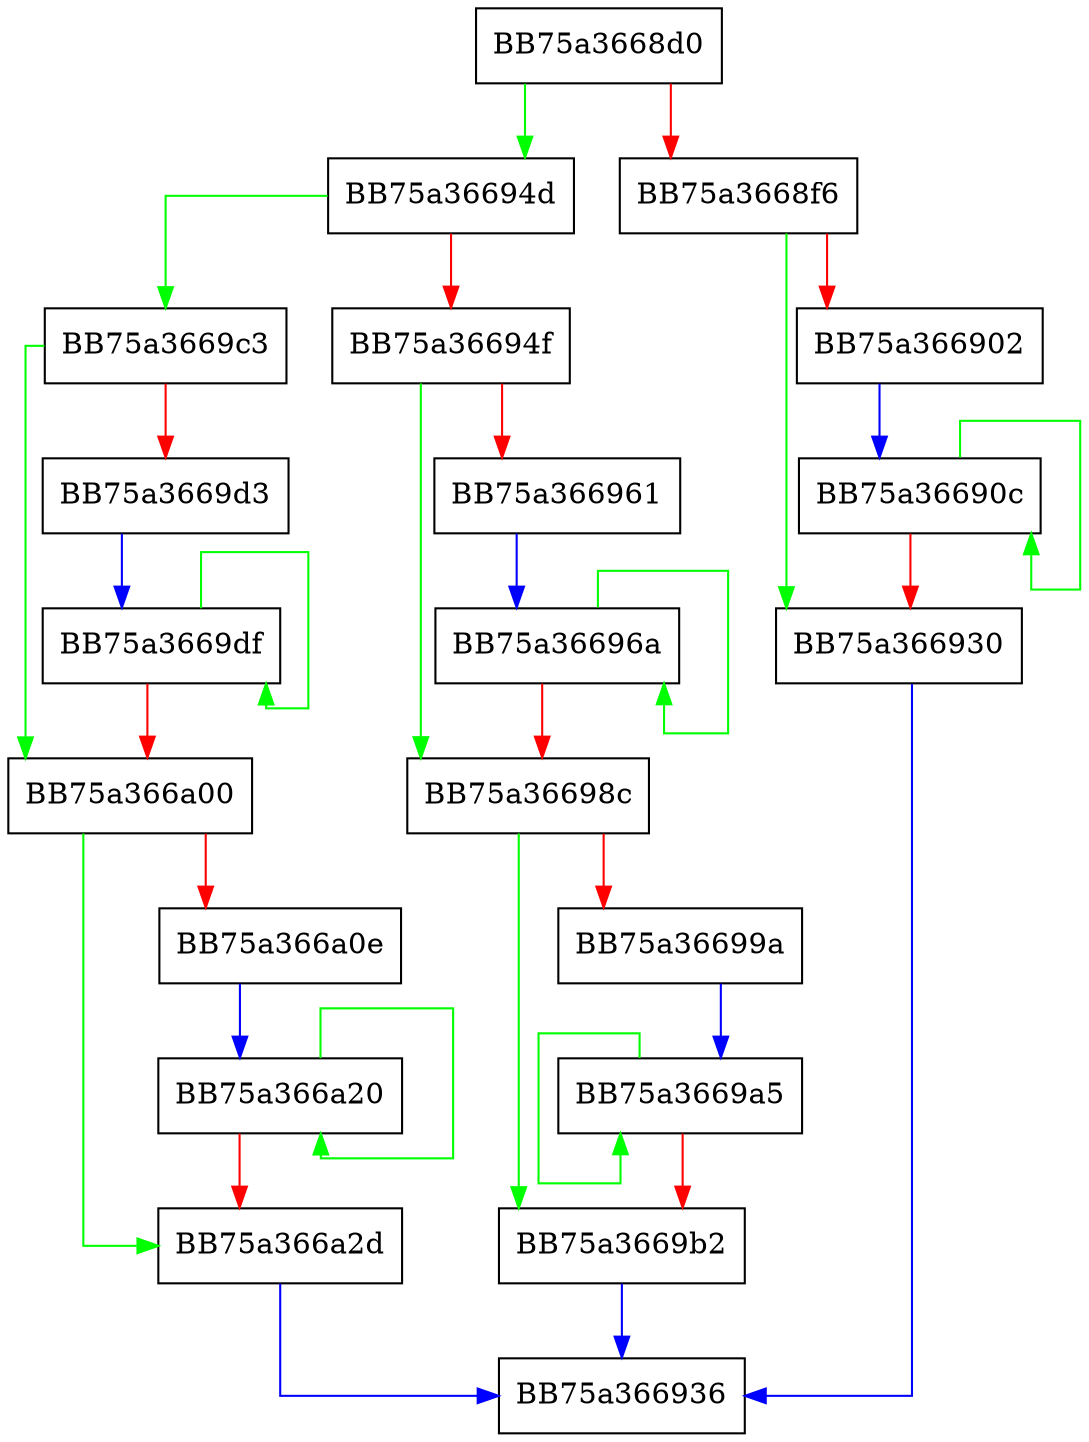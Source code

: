 digraph SymCryptFdefIntIsLessThan {
  node [shape="box"];
  graph [splines=ortho];
  BB75a3668d0 -> BB75a36694d [color="green"];
  BB75a3668d0 -> BB75a3668f6 [color="red"];
  BB75a3668f6 -> BB75a366930 [color="green"];
  BB75a3668f6 -> BB75a366902 [color="red"];
  BB75a366902 -> BB75a36690c [color="blue"];
  BB75a36690c -> BB75a36690c [color="green"];
  BB75a36690c -> BB75a366930 [color="red"];
  BB75a366930 -> BB75a366936 [color="blue"];
  BB75a36694d -> BB75a3669c3 [color="green"];
  BB75a36694d -> BB75a36694f [color="red"];
  BB75a36694f -> BB75a36698c [color="green"];
  BB75a36694f -> BB75a366961 [color="red"];
  BB75a366961 -> BB75a36696a [color="blue"];
  BB75a36696a -> BB75a36696a [color="green"];
  BB75a36696a -> BB75a36698c [color="red"];
  BB75a36698c -> BB75a3669b2 [color="green"];
  BB75a36698c -> BB75a36699a [color="red"];
  BB75a36699a -> BB75a3669a5 [color="blue"];
  BB75a3669a5 -> BB75a3669a5 [color="green"];
  BB75a3669a5 -> BB75a3669b2 [color="red"];
  BB75a3669b2 -> BB75a366936 [color="blue"];
  BB75a3669c3 -> BB75a366a00 [color="green"];
  BB75a3669c3 -> BB75a3669d3 [color="red"];
  BB75a3669d3 -> BB75a3669df [color="blue"];
  BB75a3669df -> BB75a3669df [color="green"];
  BB75a3669df -> BB75a366a00 [color="red"];
  BB75a366a00 -> BB75a366a2d [color="green"];
  BB75a366a00 -> BB75a366a0e [color="red"];
  BB75a366a0e -> BB75a366a20 [color="blue"];
  BB75a366a20 -> BB75a366a20 [color="green"];
  BB75a366a20 -> BB75a366a2d [color="red"];
  BB75a366a2d -> BB75a366936 [color="blue"];
}